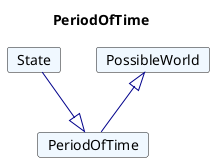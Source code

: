 @startuml
Title PeriodOfTime 

Card PeriodOfTime #F0F8FF [
PeriodOfTime
]
Card State #F0F8FF [
State
]
State --|> PeriodOfTime  #00008B 
Card PossibleWorld #F0F8FF [
PossibleWorld
]
PossibleWorld <|-- PeriodOfTime  #00008B 
@enduml